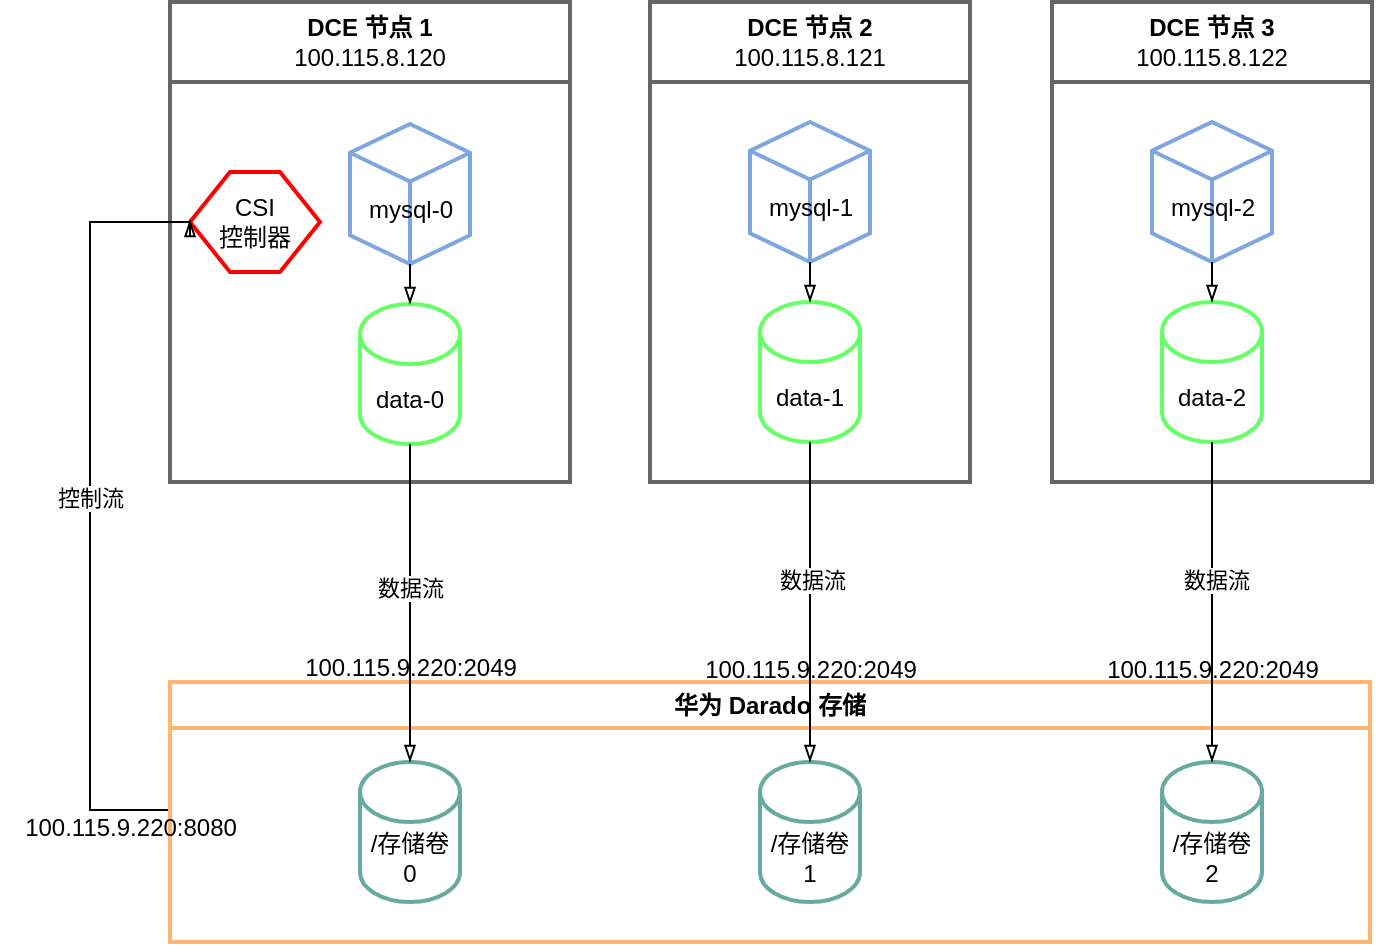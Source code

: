 <mxfile version="28.0.6">
  <diagram name="Page-1" id="_1-vKFXzi5hm4pKsEO44">
    <mxGraphModel dx="1636" dy="558" grid="1" gridSize="10" guides="1" tooltips="1" connect="1" arrows="1" fold="1" page="1" pageScale="1" pageWidth="850" pageHeight="1100" math="0" shadow="0">
      <root>
        <mxCell id="0" />
        <mxCell id="1" parent="0" />
        <mxCell id="55ms5KS7S9UGgTEtk0Ra-8" value="DCE 节点 1&lt;div&gt;&lt;span style=&quot;font-weight: normal;&quot;&gt;100.115.8.120&lt;/span&gt;&lt;/div&gt;" style="swimlane;whiteSpace=wrap;html=1;strokeWidth=2;strokeColor=#666666;startSize=40;" vertex="1" parent="1">
          <mxGeometry x="80" y="60" width="200" height="240" as="geometry" />
        </mxCell>
        <mxCell id="55ms5KS7S9UGgTEtk0Ra-4" value="&lt;div&gt;&lt;br&gt;&lt;/div&gt;mysql-0" style="html=1;shape=mxgraph.basic.isocube;isoAngle=15;strokeColor=#7EA6E0;strokeWidth=2;" vertex="1" parent="55ms5KS7S9UGgTEtk0Ra-8">
          <mxGeometry x="90" y="61" width="60" height="70" as="geometry" />
        </mxCell>
        <mxCell id="55ms5KS7S9UGgTEtk0Ra-7" value="data-0" style="shape=cylinder3;whiteSpace=wrap;html=1;boundedLbl=1;backgroundOutline=1;size=15;strokeWidth=2;strokeColor=#66FF66;" vertex="1" parent="55ms5KS7S9UGgTEtk0Ra-8">
          <mxGeometry x="95" y="151" width="50" height="70" as="geometry" />
        </mxCell>
        <mxCell id="55ms5KS7S9UGgTEtk0Ra-9" style="edgeStyle=orthogonalEdgeStyle;rounded=0;orthogonalLoop=1;jettySize=auto;html=1;exitX=0.5;exitY=1;exitDx=0;exitDy=0;exitPerimeter=0;entryX=0.5;entryY=0;entryDx=0;entryDy=0;entryPerimeter=0;endArrow=blockThin;endFill=0;" edge="1" parent="55ms5KS7S9UGgTEtk0Ra-8" source="55ms5KS7S9UGgTEtk0Ra-4" target="55ms5KS7S9UGgTEtk0Ra-7">
          <mxGeometry relative="1" as="geometry" />
        </mxCell>
        <mxCell id="55ms5KS7S9UGgTEtk0Ra-31" value="CSI&lt;div&gt;控制器&lt;/div&gt;" style="shape=hexagon;perimeter=hexagonPerimeter2;whiteSpace=wrap;html=1;fixedSize=1;strokeColor=#FF0000;strokeWidth=2;" vertex="1" parent="55ms5KS7S9UGgTEtk0Ra-8">
          <mxGeometry x="10" y="85" width="65" height="50" as="geometry" />
        </mxCell>
        <mxCell id="55ms5KS7S9UGgTEtk0Ra-10" value="DCE 节点 2&lt;div&gt;&lt;span style=&quot;font-weight: 400;&quot;&gt;100.115.8.121&lt;/span&gt;&lt;/div&gt;" style="swimlane;whiteSpace=wrap;html=1;strokeWidth=2;strokeColor=#666666;startSize=40;" vertex="1" parent="1">
          <mxGeometry x="320" y="60" width="160" height="240" as="geometry" />
        </mxCell>
        <mxCell id="55ms5KS7S9UGgTEtk0Ra-11" value="&lt;div&gt;&lt;br&gt;&lt;/div&gt;mysql-1" style="html=1;shape=mxgraph.basic.isocube;isoAngle=15;strokeColor=#7EA6E0;strokeWidth=2;" vertex="1" parent="55ms5KS7S9UGgTEtk0Ra-10">
          <mxGeometry x="50" y="60" width="60" height="70" as="geometry" />
        </mxCell>
        <mxCell id="55ms5KS7S9UGgTEtk0Ra-12" value="data-1" style="shape=cylinder3;whiteSpace=wrap;html=1;boundedLbl=1;backgroundOutline=1;size=15;strokeWidth=2;strokeColor=#66FF66;" vertex="1" parent="55ms5KS7S9UGgTEtk0Ra-10">
          <mxGeometry x="55" y="150" width="50" height="70" as="geometry" />
        </mxCell>
        <mxCell id="55ms5KS7S9UGgTEtk0Ra-13" style="edgeStyle=orthogonalEdgeStyle;rounded=0;orthogonalLoop=1;jettySize=auto;html=1;exitX=0.5;exitY=1;exitDx=0;exitDy=0;exitPerimeter=0;entryX=0.5;entryY=0;entryDx=0;entryDy=0;entryPerimeter=0;endArrow=blockThin;endFill=0;" edge="1" parent="55ms5KS7S9UGgTEtk0Ra-10" source="55ms5KS7S9UGgTEtk0Ra-11" target="55ms5KS7S9UGgTEtk0Ra-12">
          <mxGeometry relative="1" as="geometry" />
        </mxCell>
        <mxCell id="55ms5KS7S9UGgTEtk0Ra-14" value="DCE 节点 3&lt;div&gt;&lt;span style=&quot;font-weight: 400;&quot;&gt;100.115.8.122&lt;/span&gt;&lt;/div&gt;" style="swimlane;whiteSpace=wrap;html=1;strokeWidth=2;strokeColor=#666666;startSize=40;" vertex="1" parent="1">
          <mxGeometry x="521" y="60" width="160" height="240" as="geometry" />
        </mxCell>
        <mxCell id="55ms5KS7S9UGgTEtk0Ra-15" value="&lt;div&gt;&lt;br&gt;&lt;/div&gt;mysql-2" style="html=1;shape=mxgraph.basic.isocube;isoAngle=15;strokeColor=#7EA6E0;strokeWidth=2;" vertex="1" parent="55ms5KS7S9UGgTEtk0Ra-14">
          <mxGeometry x="50" y="60" width="60" height="70" as="geometry" />
        </mxCell>
        <mxCell id="55ms5KS7S9UGgTEtk0Ra-16" value="data-2" style="shape=cylinder3;whiteSpace=wrap;html=1;boundedLbl=1;backgroundOutline=1;size=15;strokeWidth=2;strokeColor=#66FF66;" vertex="1" parent="55ms5KS7S9UGgTEtk0Ra-14">
          <mxGeometry x="55" y="150" width="50" height="70" as="geometry" />
        </mxCell>
        <mxCell id="55ms5KS7S9UGgTEtk0Ra-17" style="edgeStyle=orthogonalEdgeStyle;rounded=0;orthogonalLoop=1;jettySize=auto;html=1;exitX=0.5;exitY=1;exitDx=0;exitDy=0;exitPerimeter=0;entryX=0.5;entryY=0;entryDx=0;entryDy=0;entryPerimeter=0;endArrow=blockThin;endFill=0;" edge="1" parent="55ms5KS7S9UGgTEtk0Ra-14" source="55ms5KS7S9UGgTEtk0Ra-15" target="55ms5KS7S9UGgTEtk0Ra-16">
          <mxGeometry relative="1" as="geometry" />
        </mxCell>
        <mxCell id="55ms5KS7S9UGgTEtk0Ra-32" style="edgeStyle=orthogonalEdgeStyle;rounded=0;orthogonalLoop=1;jettySize=auto;html=1;exitX=0;exitY=0.5;exitDx=0;exitDy=0;entryX=0;entryY=0.5;entryDx=0;entryDy=0;strokeColor=default;align=center;verticalAlign=middle;fontFamily=Helvetica;fontSize=11;fontColor=default;labelBackgroundColor=default;endArrow=blockThin;endFill=0;" edge="1" parent="1">
          <mxGeometry relative="1" as="geometry">
            <mxPoint x="80" y="464" as="sourcePoint" />
            <mxPoint x="90" y="169" as="targetPoint" />
            <Array as="points">
              <mxPoint x="40" y="464" />
              <mxPoint x="40" y="170" />
            </Array>
          </mxGeometry>
        </mxCell>
        <mxCell id="55ms5KS7S9UGgTEtk0Ra-33" value="控制流" style="edgeLabel;html=1;align=center;verticalAlign=middle;resizable=0;points=[];" vertex="1" connectable="0" parent="55ms5KS7S9UGgTEtk0Ra-32">
          <mxGeometry x="0.019" y="1" relative="1" as="geometry">
            <mxPoint x="1" as="offset" />
          </mxGeometry>
        </mxCell>
        <mxCell id="55ms5KS7S9UGgTEtk0Ra-20" value="华为 Darado 存储" style="swimlane;whiteSpace=wrap;html=1;strokeWidth=2;strokeColor=#FFB570;" vertex="1" parent="1">
          <mxGeometry x="80" y="400" width="600" height="130" as="geometry" />
        </mxCell>
        <mxCell id="55ms5KS7S9UGgTEtk0Ra-21" value="/存储卷&lt;div&gt;0&lt;/div&gt;" style="shape=cylinder3;whiteSpace=wrap;html=1;boundedLbl=1;backgroundOutline=1;size=15;strokeWidth=2;strokeColor=#67AB9F;" vertex="1" parent="55ms5KS7S9UGgTEtk0Ra-20">
          <mxGeometry x="95" y="40" width="50" height="70" as="geometry" />
        </mxCell>
        <mxCell id="55ms5KS7S9UGgTEtk0Ra-22" value="/存储卷&lt;div&gt;1&lt;/div&gt;" style="shape=cylinder3;whiteSpace=wrap;html=1;boundedLbl=1;backgroundOutline=1;size=15;strokeWidth=2;strokeColor=#67AB9F;" vertex="1" parent="55ms5KS7S9UGgTEtk0Ra-20">
          <mxGeometry x="295" y="40" width="50" height="70" as="geometry" />
        </mxCell>
        <mxCell id="55ms5KS7S9UGgTEtk0Ra-23" value="/存储卷&lt;div&gt;2&lt;/div&gt;" style="shape=cylinder3;whiteSpace=wrap;html=1;boundedLbl=1;backgroundOutline=1;size=15;strokeWidth=2;strokeColor=#67AB9F;rounded=0;align=center;verticalAlign=middle;fontFamily=Helvetica;fontSize=12;fontColor=default;labelBackgroundColor=default;fillColor=default;" vertex="1" parent="55ms5KS7S9UGgTEtk0Ra-20">
          <mxGeometry x="496" y="40" width="50" height="70" as="geometry" />
        </mxCell>
        <mxCell id="55ms5KS7S9UGgTEtk0Ra-24" style="edgeStyle=orthogonalEdgeStyle;rounded=0;orthogonalLoop=1;jettySize=auto;html=1;exitX=0.5;exitY=1;exitDx=0;exitDy=0;exitPerimeter=0;strokeColor=default;align=center;verticalAlign=middle;fontFamily=Helvetica;fontSize=11;fontColor=default;labelBackgroundColor=default;endArrow=blockThin;endFill=0;" edge="1" parent="1" source="55ms5KS7S9UGgTEtk0Ra-7" target="55ms5KS7S9UGgTEtk0Ra-21">
          <mxGeometry relative="1" as="geometry" />
        </mxCell>
        <mxCell id="55ms5KS7S9UGgTEtk0Ra-27" value="数据流" style="edgeLabel;html=1;align=center;verticalAlign=middle;resizable=0;points=[];" vertex="1" connectable="0" parent="55ms5KS7S9UGgTEtk0Ra-24">
          <mxGeometry x="-0.1" relative="1" as="geometry">
            <mxPoint as="offset" />
          </mxGeometry>
        </mxCell>
        <mxCell id="55ms5KS7S9UGgTEtk0Ra-25" style="edgeStyle=orthogonalEdgeStyle;rounded=0;orthogonalLoop=1;jettySize=auto;html=1;exitX=0.5;exitY=1;exitDx=0;exitDy=0;exitPerimeter=0;entryX=0.5;entryY=0;entryDx=0;entryDy=0;entryPerimeter=0;strokeColor=default;align=center;verticalAlign=middle;fontFamily=Helvetica;fontSize=11;fontColor=default;labelBackgroundColor=default;endArrow=blockThin;endFill=0;" edge="1" parent="1" source="55ms5KS7S9UGgTEtk0Ra-12" target="55ms5KS7S9UGgTEtk0Ra-22">
          <mxGeometry relative="1" as="geometry" />
        </mxCell>
        <mxCell id="55ms5KS7S9UGgTEtk0Ra-28" value="数据流" style="edgeLabel;html=1;align=center;verticalAlign=middle;resizable=0;points=[];" vertex="1" connectable="0" parent="55ms5KS7S9UGgTEtk0Ra-25">
          <mxGeometry x="-0.138" y="1" relative="1" as="geometry">
            <mxPoint as="offset" />
          </mxGeometry>
        </mxCell>
        <mxCell id="55ms5KS7S9UGgTEtk0Ra-26" style="edgeStyle=orthogonalEdgeStyle;rounded=0;orthogonalLoop=1;jettySize=auto;html=1;exitX=0.5;exitY=1;exitDx=0;exitDy=0;exitPerimeter=0;entryX=0.5;entryY=0;entryDx=0;entryDy=0;entryPerimeter=0;strokeColor=default;align=center;verticalAlign=middle;fontFamily=Helvetica;fontSize=11;fontColor=default;labelBackgroundColor=default;endArrow=blockThin;endFill=0;" edge="1" parent="1" source="55ms5KS7S9UGgTEtk0Ra-16" target="55ms5KS7S9UGgTEtk0Ra-23">
          <mxGeometry relative="1" as="geometry" />
        </mxCell>
        <mxCell id="55ms5KS7S9UGgTEtk0Ra-29" value="数据流" style="edgeLabel;html=1;align=center;verticalAlign=middle;resizable=0;points=[];" vertex="1" connectable="0" parent="55ms5KS7S9UGgTEtk0Ra-26">
          <mxGeometry x="-0.138" y="2" relative="1" as="geometry">
            <mxPoint as="offset" />
          </mxGeometry>
        </mxCell>
        <mxCell id="55ms5KS7S9UGgTEtk0Ra-34" value="100.115.9.220:8080" style="text;html=1;align=center;verticalAlign=middle;resizable=0;points=[];autosize=1;strokeColor=none;fillColor=none;" vertex="1" parent="1">
          <mxGeometry x="-5" y="458" width="130" height="30" as="geometry" />
        </mxCell>
        <mxCell id="55ms5KS7S9UGgTEtk0Ra-35" value="100.115.9.220:2049" style="text;html=1;align=center;verticalAlign=middle;resizable=0;points=[];autosize=1;strokeColor=none;fillColor=none;" vertex="1" parent="1">
          <mxGeometry x="135" y="378" width="130" height="30" as="geometry" />
        </mxCell>
        <mxCell id="55ms5KS7S9UGgTEtk0Ra-36" value="100.115.9.220:2049" style="text;html=1;align=center;verticalAlign=middle;resizable=0;points=[];autosize=1;strokeColor=none;fillColor=none;" vertex="1" parent="1">
          <mxGeometry x="335" y="379" width="130" height="30" as="geometry" />
        </mxCell>
        <mxCell id="55ms5KS7S9UGgTEtk0Ra-37" value="100.115.9.220:2049" style="text;html=1;align=center;verticalAlign=middle;resizable=0;points=[];autosize=1;strokeColor=none;fillColor=none;" vertex="1" parent="1">
          <mxGeometry x="536" y="379" width="130" height="30" as="geometry" />
        </mxCell>
      </root>
    </mxGraphModel>
  </diagram>
</mxfile>
